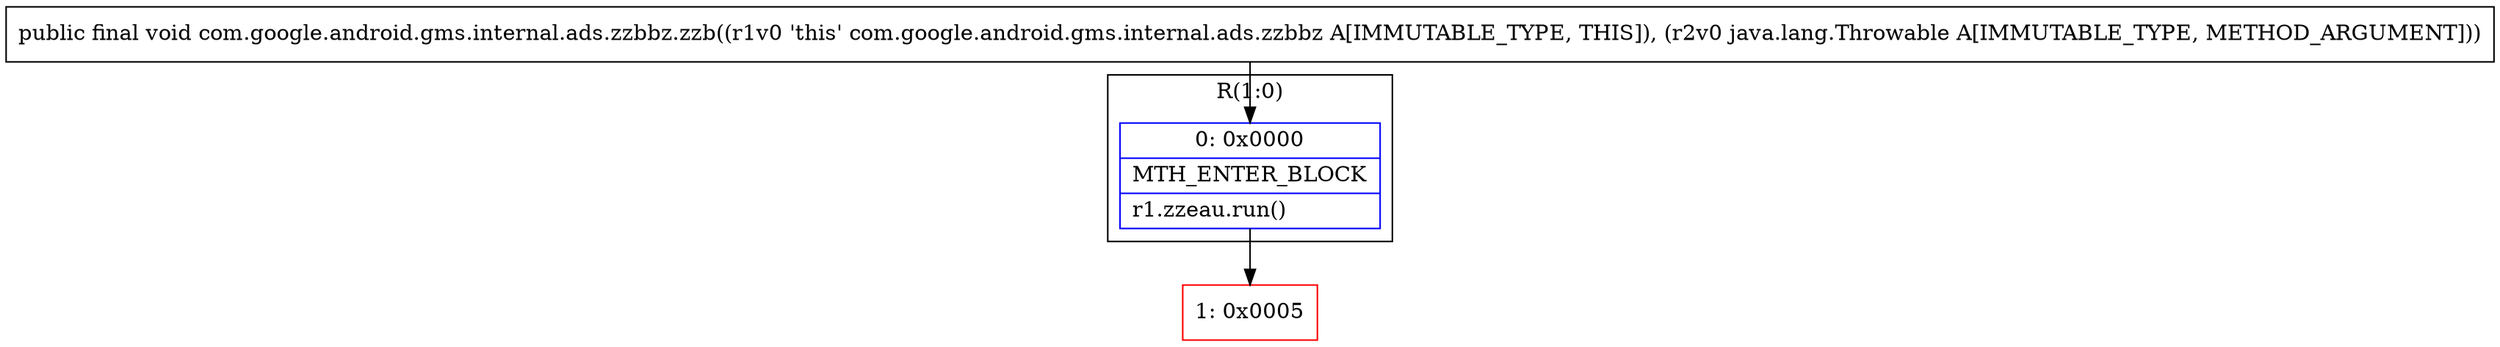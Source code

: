 digraph "CFG forcom.google.android.gms.internal.ads.zzbbz.zzb(Ljava\/lang\/Throwable;)V" {
subgraph cluster_Region_325813197 {
label = "R(1:0)";
node [shape=record,color=blue];
Node_0 [shape=record,label="{0\:\ 0x0000|MTH_ENTER_BLOCK\l|r1.zzeau.run()\l}"];
}
Node_1 [shape=record,color=red,label="{1\:\ 0x0005}"];
MethodNode[shape=record,label="{public final void com.google.android.gms.internal.ads.zzbbz.zzb((r1v0 'this' com.google.android.gms.internal.ads.zzbbz A[IMMUTABLE_TYPE, THIS]), (r2v0 java.lang.Throwable A[IMMUTABLE_TYPE, METHOD_ARGUMENT])) }"];
MethodNode -> Node_0;
Node_0 -> Node_1;
}

